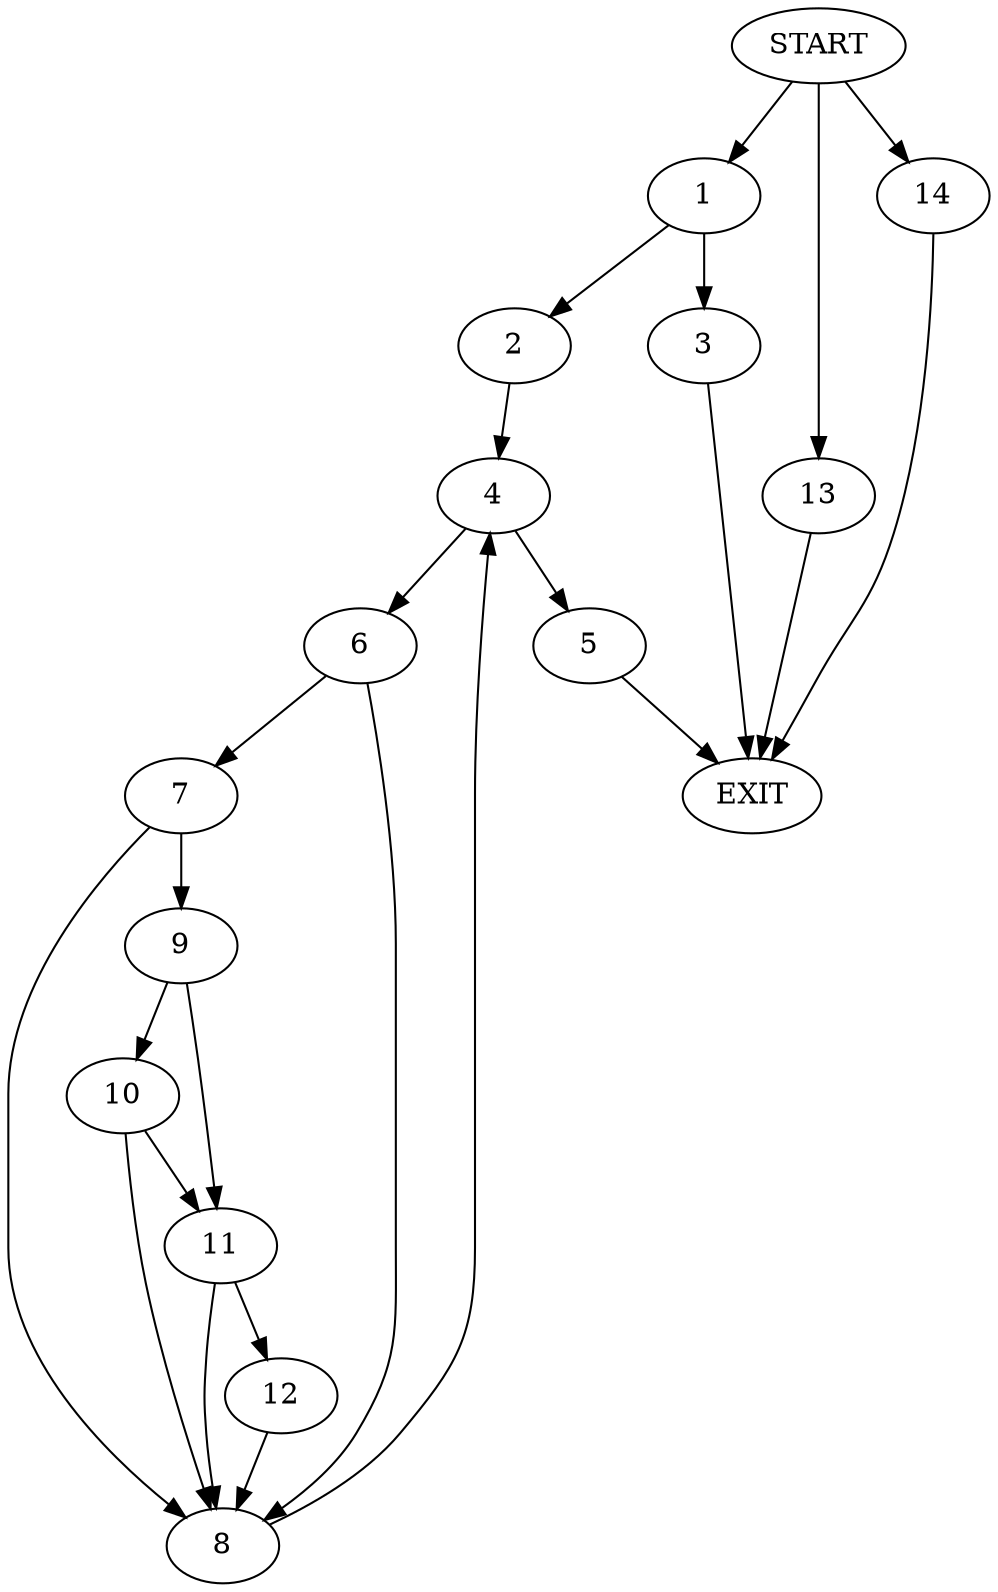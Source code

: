 digraph {
0 [label="START"]
15 [label="EXIT"]
0 -> 1
1 -> 2
1 -> 3
2 -> 4
3 -> 15
4 -> 5
4 -> 6
5 -> 15
6 -> 7
6 -> 8
7 -> 9
7 -> 8
8 -> 4
9 -> 10
9 -> 11
11 -> 12
11 -> 8
10 -> 11
10 -> 8
12 -> 8
0 -> 13
13 -> 15
0 -> 14
14 -> 15
}
